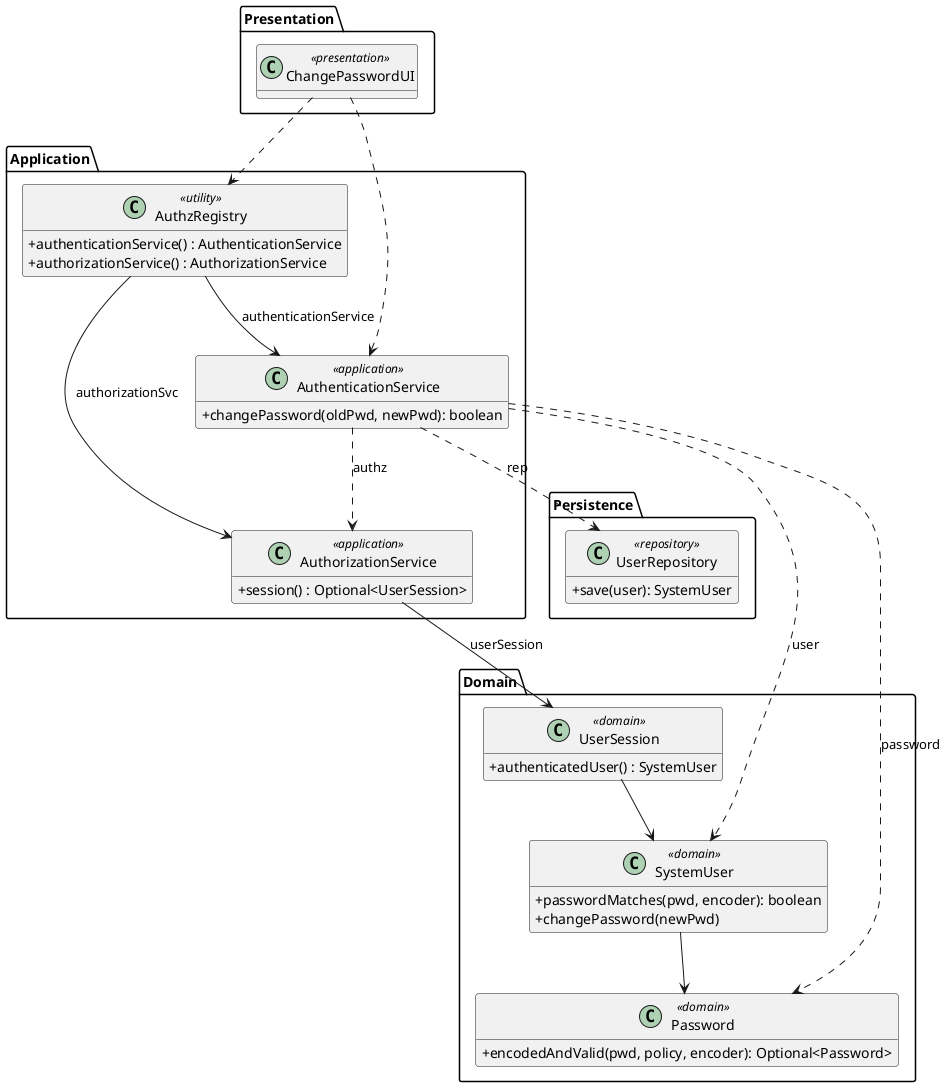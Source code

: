 @startuml

skinparam classAttributeIconSize 0
hide empty attributes

package "Presentation" {
    class ChangePasswordUI <<presentation>> {
    }
}

package "Application" {
    class AuthzRegistry <<utility>> {
        + authenticationService() : AuthenticationService
        + authorizationService() : AuthorizationService
    }

    class AuthenticationService <<application>> {
        + changePassword(oldPwd, newPwd): boolean
    }

    class AuthorizationService <<application>> {
        + session() : Optional<UserSession>
    }
}

package "Persistence" {
    class UserRepository <<repository>> {
        + save(user): SystemUser
    }
}

package "Domain" {
    class UserSession <<domain>> {
        + authenticatedUser() : SystemUser
    }

    class SystemUser <<domain>> {
        + passwordMatches(pwd, encoder): boolean
        + changePassword(newPwd)
    }

    class Password <<domain>> {
        + encodedAndValid(pwd, policy, encoder): Optional<Password>
    }

}

' Dependencies
ChangePasswordUI ..> AuthzRegistry
ChangePasswordUI ..> AuthenticationService

AuthzRegistry --> AuthenticationService : authenticationService
AuthzRegistry --> AuthorizationService : authorizationSvc

AuthenticationService ..> AuthorizationService : authz
AuthenticationService ..> SystemUser : user
AuthenticationService ..> Password : password
AuthenticationService ..> UserRepository : rep

AuthorizationService --> UserSession : userSession

UserSession --> SystemUser

SystemUser --> Password


@enduml
